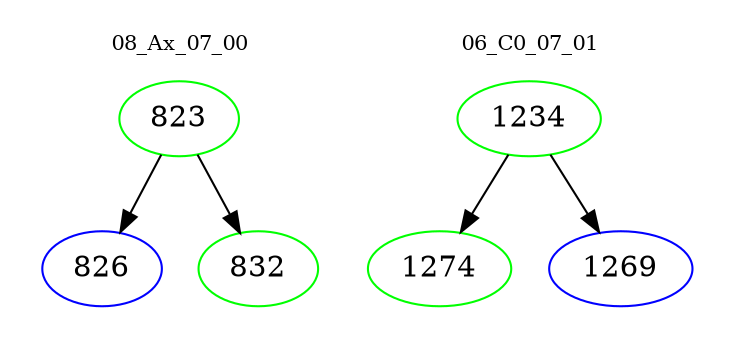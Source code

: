 digraph{
subgraph cluster_0 {
color = white
label = "08_Ax_07_00";
fontsize=10;
T0_823 [label="823", color="green"]
T0_823 -> T0_826 [color="black"]
T0_826 [label="826", color="blue"]
T0_823 -> T0_832 [color="black"]
T0_832 [label="832", color="green"]
}
subgraph cluster_1 {
color = white
label = "06_C0_07_01";
fontsize=10;
T1_1234 [label="1234", color="green"]
T1_1234 -> T1_1274 [color="black"]
T1_1274 [label="1274", color="green"]
T1_1234 -> T1_1269 [color="black"]
T1_1269 [label="1269", color="blue"]
}
}
